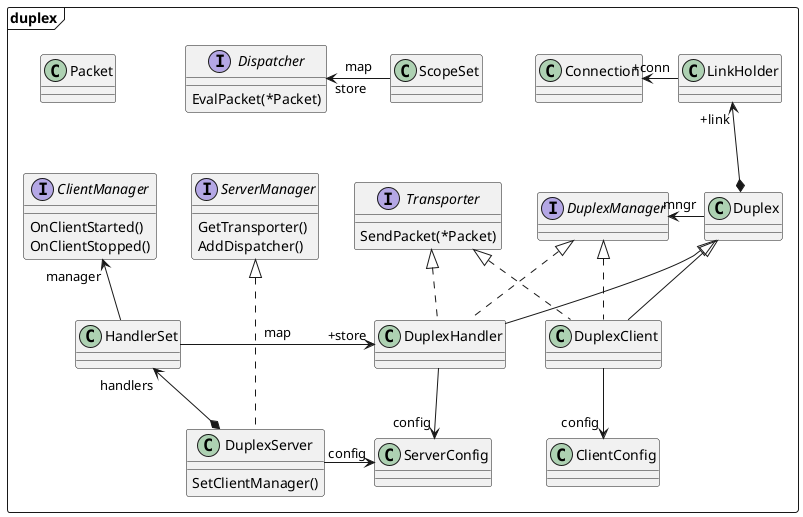 @startuml

package duplex <<Frame>> {

    interface ServerManager {
      GetTransporter()
      AddDispatcher()
    }
    interface ClientManager {
      OnClientStarted()
      OnClientStopped()
    }
    interface DuplexManager
    interface Transporter {
      SendPacket(*Packet)
    }
    interface Dispatcher {
      EvalPacket(*Packet)
    }

    class Packet
    class ScopeSet
    class Connection
    class LinkHolder
    class Duplex
    class DuplexClient
    class DuplexHandler
    class HandlerSet
    class DuplexServer {
      SetClientManager()
    }
    class ClientConfig
    class ServerConfig

}

Connection "+conn" <- LinkHolder
Dispatcher "store" <- ScopeSet : map
LinkHolder "+link" <--* Duplex
Duplex <|-- DuplexClient
Duplex <|-- DuplexHandler
DuplexManager "mngr" <- Duplex
DuplexManager <|.. DuplexClient
DuplexManager <|.. DuplexHandler
Transporter <|.. DuplexClient
Transporter <|.. DuplexHandler
DuplexHandler "+store" <- HandlerSet : map
HandlerSet "handlers" <-* DuplexServer
DuplexHandler --> "config" ServerConfig
ServerConfig "config" <- DuplexServer
DuplexClient --> "config" ClientConfig
ServerManager <|... DuplexServer
ClientManager "manager" <-- HandlerSet

@enduml
